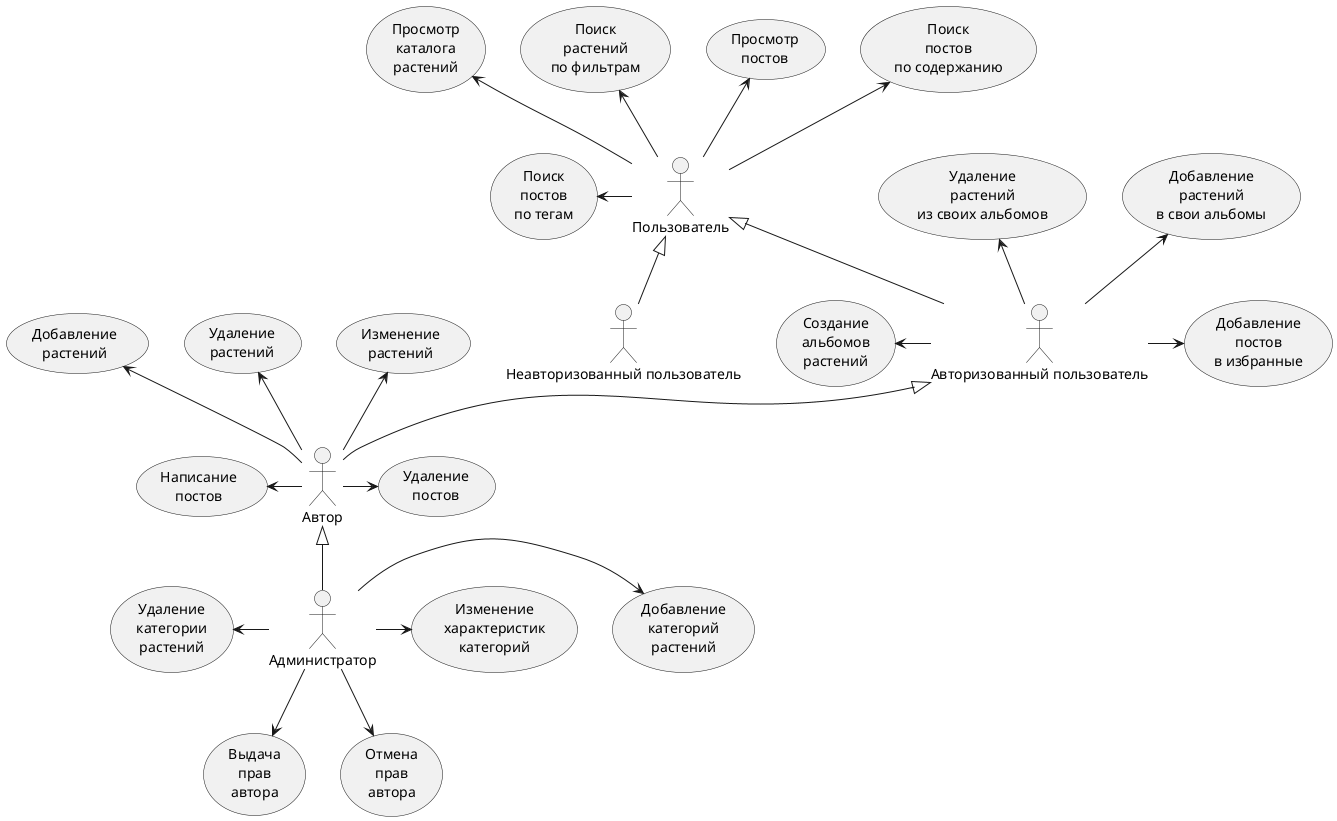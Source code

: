 @startuml

"Автор" as author
"Администратор" as :admin:
"Пользователь" as :user:
"Авторизованный пользователь" as :auser:
"Неавторизованный пользователь" as :nuser:

usecase lookplant as "Просмотр
каталога
растений"
usecase searchplant as "Поиск
растений
по фильтрам"
usecase lookpost as "Просмотр
постов"
usecase searchposttag as "Поиск
постов
по тегам"
usecase searchpostbody as "Поиск
постов
по содержанию"

usecase createalbum as "Создание
альбомов
растений"
usecase deleteplantalbum as "Удаление
растений
из своих альбомов"
usecase addplantalbum as "Добавление
растений
в свои альбомы"
usecase likepost as "Добавление
постов
в избранные"

usecase addplant as "Добавление
растений"
usecase deleteplant as "Удаление
растений"
usecase modplant as "Изменение
растений"
usecase makepost as "Написание
постов"
usecase deletepost as "Удаление
постов"

usecase addcategory as "Добавление
категорий
растений"
usecase modcategory as "Изменение
характеристик
категорий"
usecase deletecategory as "Удаление
категории
растений"
usecase addrights as "Выдача
прав
автора"
usecase deleterights as "Отмена
прав
автора"

:user: <|-- :auser: 
:user: <|-- :nuser:
:auser: <|-- :author:
:author: <|-- :admin:

(lookplant) <-- :user:
(searchplant) <-- :user:
(lookpost) <-- :user:
(searchpostbody) <-- :user:
(searchposttag) <- :user:

(createalbum) <- :auser:
(addplantalbum) <-- :auser:
(deleteplantalbum) <-- :auser:
 :auser: -> (likepost)

(addplant) <-- :author:
(deleteplant) <-- :author:
(modplant) <-- :author:
(makepost) <- :author:
:author: -> (deletepost) 

:admin: -> (addcategory)
:admin: -> (modcategory)
(deletecategory) <- :admin:
:admin: --> (addrights)
:admin: --> (deleterights)
@enduml

